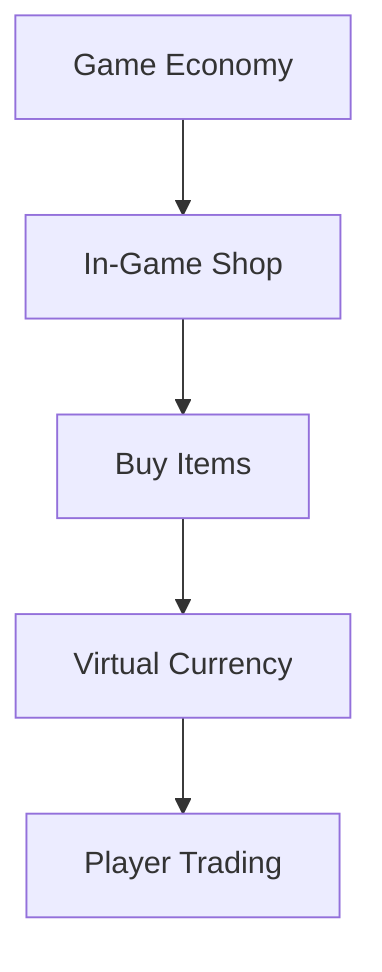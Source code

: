flowchart TD
    Economy[Game Economy] --> Shop[In-Game Shop]
    Shop --> Purchase[Buy Items]
    Purchase --> Currency[Virtual Currency]
    Currency --> Trade[Player Trading]